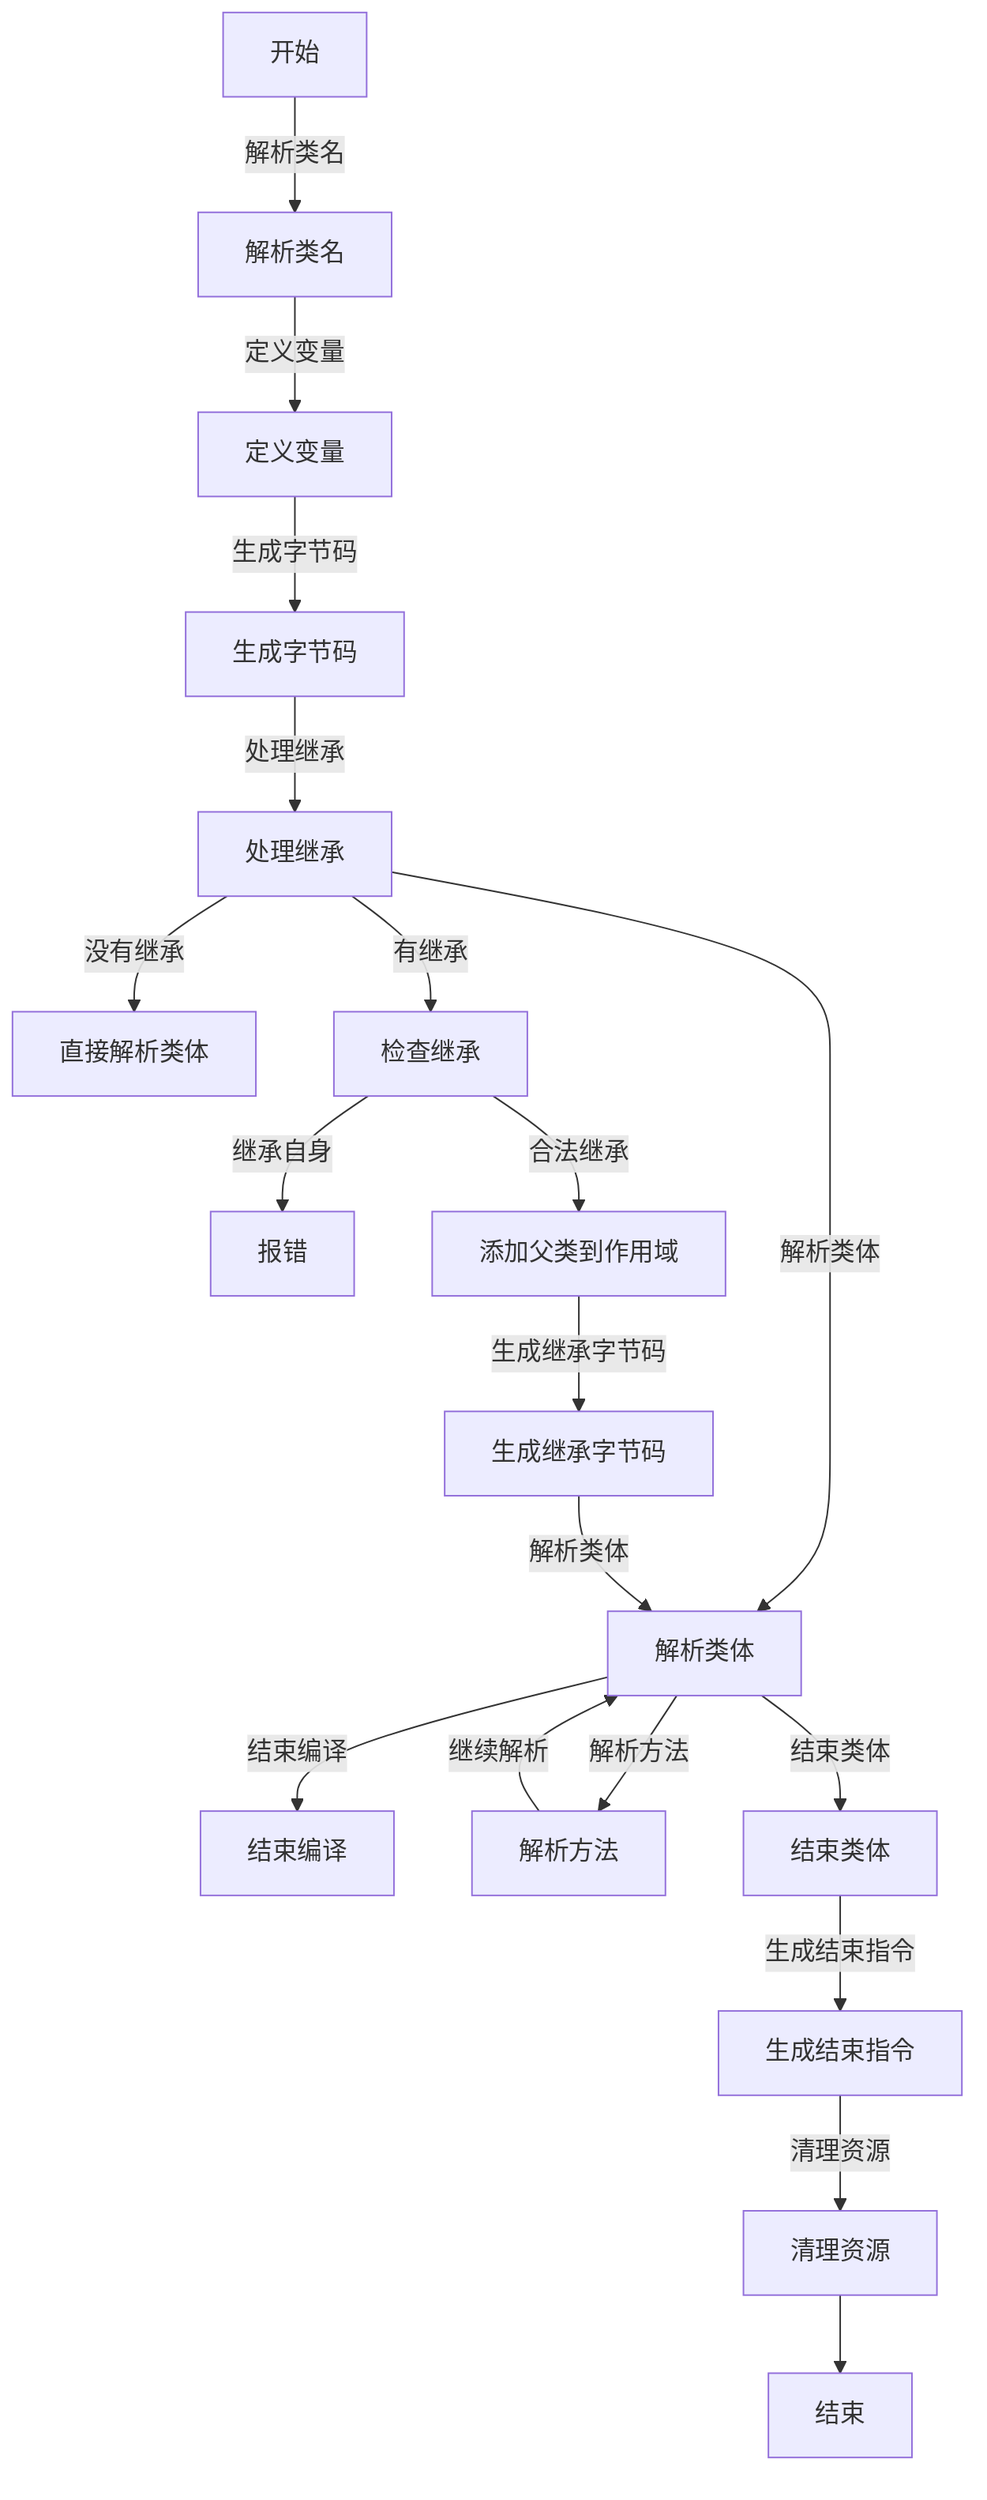 flowchart TD
    开始 -->|解析类名| 解析类名
    解析类名 -->|定义变量| 定义变量
    定义变量 -->|生成字节码| 生成字节码
    生成字节码 -->|处理继承| 处理继承
    处理继承 -->|解析类体| 解析类体
    解析类体 -->|结束编译| 结束编译
    处理继承 -->|没有继承| 直接解析类体
    处理继承 -->|有继承| 检查继承
    检查继承 -->|继承自身| 报错
    检查继承 -->|合法继承| 添加父类到作用域
    添加父类到作用域 -->|生成继承字节码| 生成继承字节码
    生成继承字节码 -->|解析类体| 解析类体
    解析类体 -->|解析方法| 解析方法
    解析方法 -->|继续解析| 解析类体
    解析类体 -->|结束类体| 结束类体
    结束类体 -->|生成结束指令| 生成结束指令
    生成结束指令 -->|清理资源| 清理资源
    清理资源 --> 结束